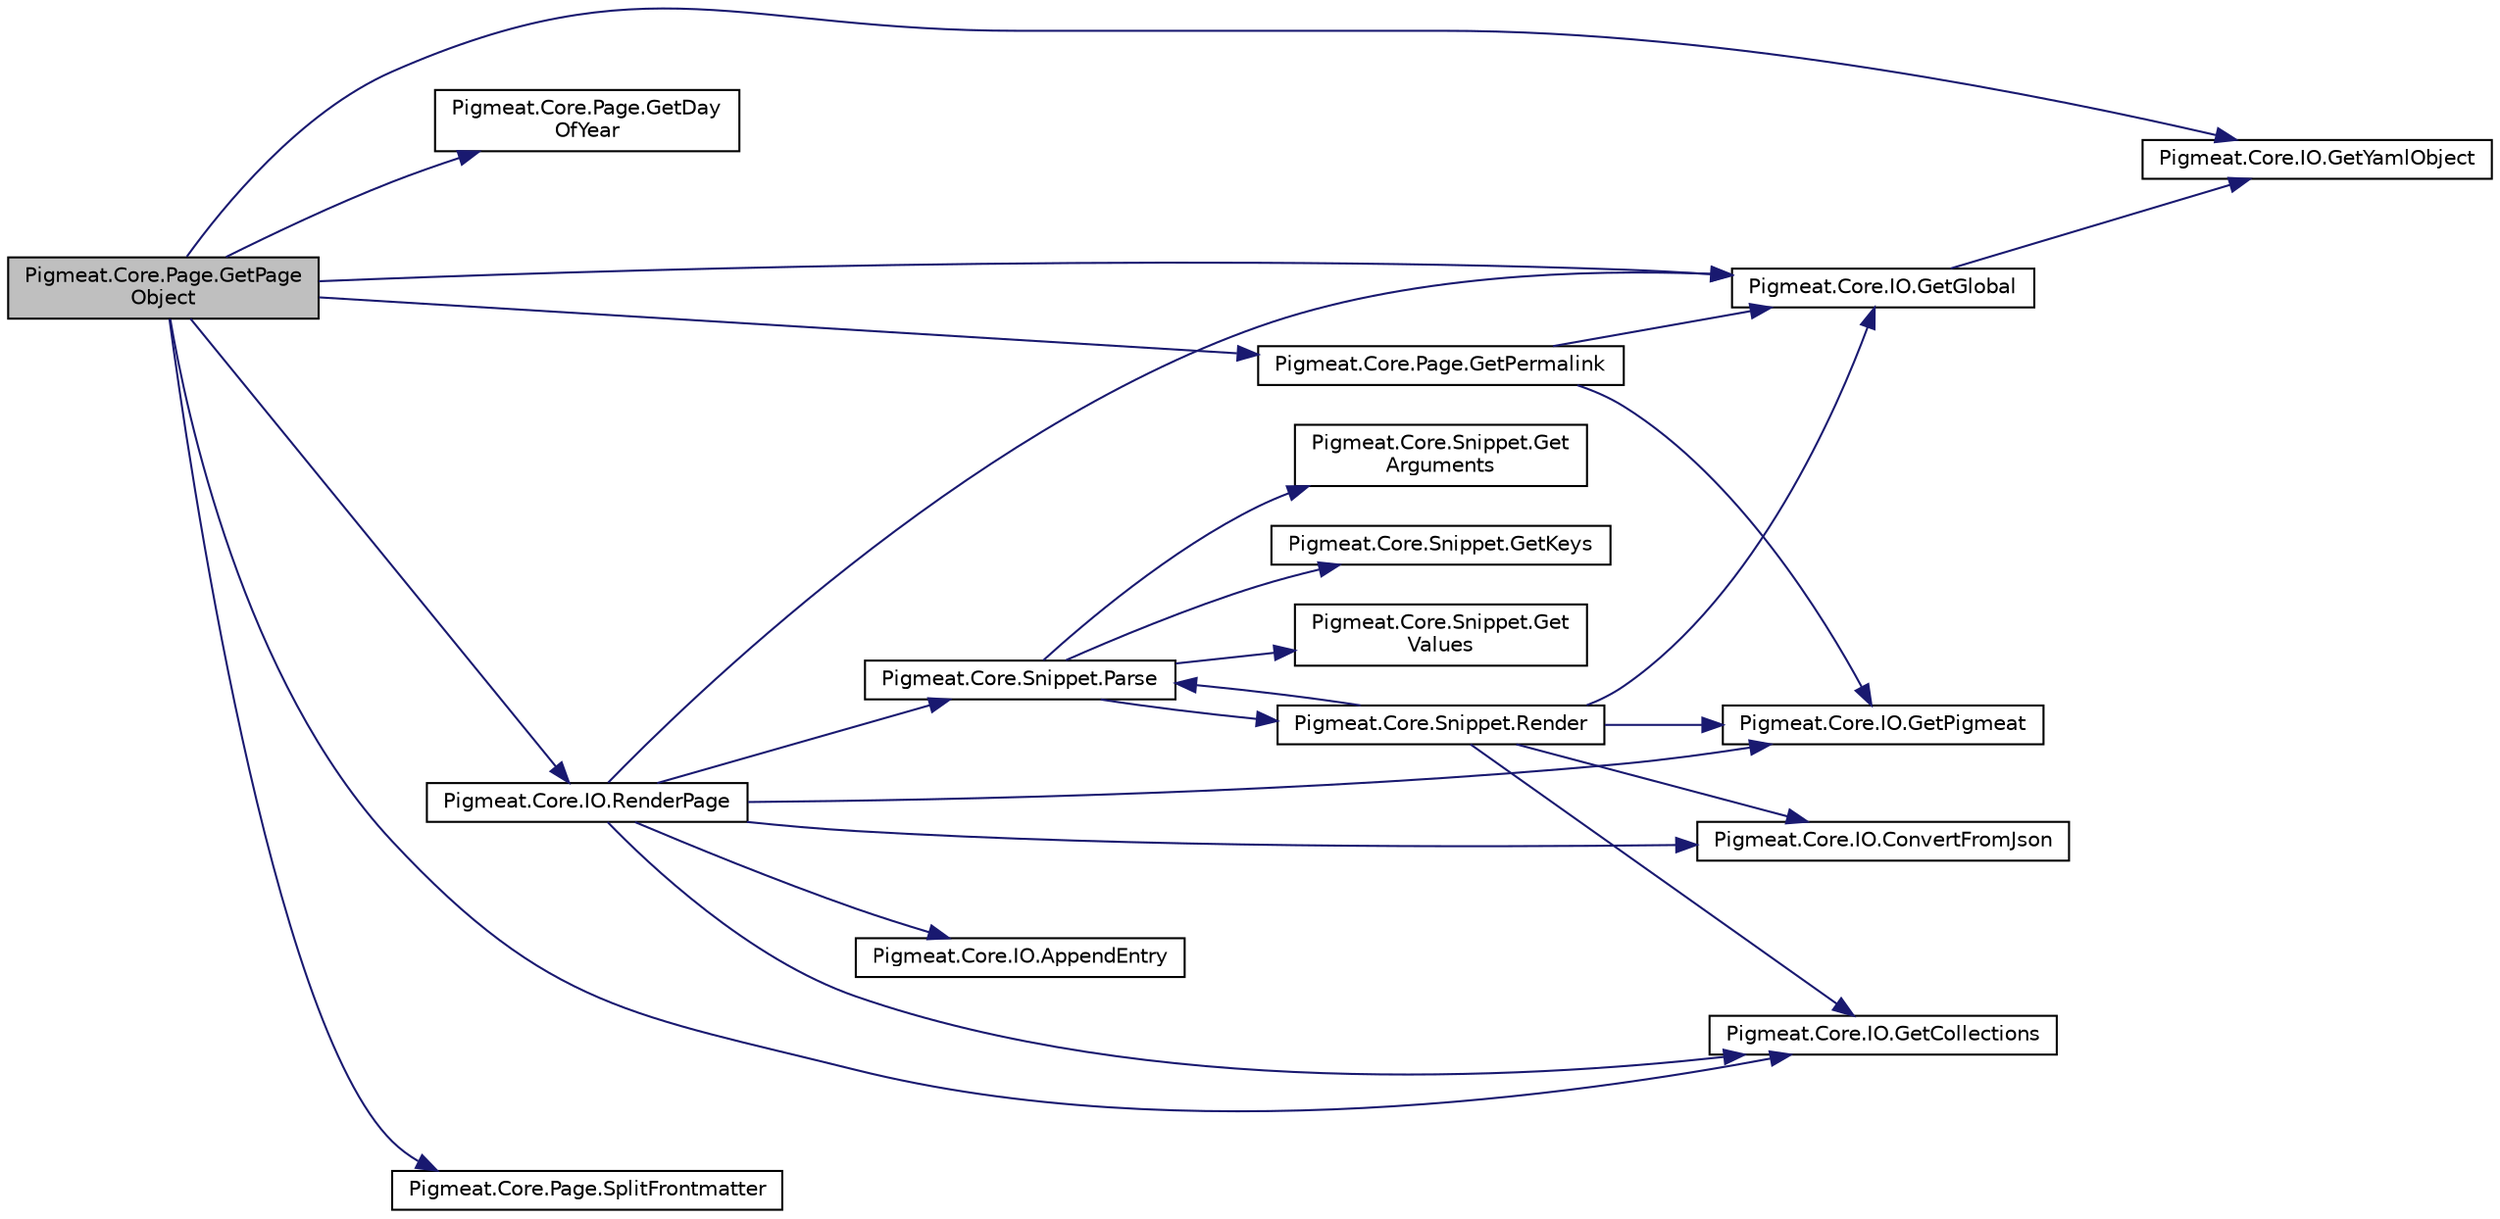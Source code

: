 digraph "Pigmeat.Core.Page.GetPageObject"
{
 // LATEX_PDF_SIZE
  edge [fontname="Helvetica",fontsize="10",labelfontname="Helvetica",labelfontsize="10"];
  node [fontname="Helvetica",fontsize="10",shape=record];
  rankdir="LR";
  Node1 [label="Pigmeat.Core.Page.GetPage\lObject",height=0.2,width=0.4,color="black", fillcolor="grey75", style="filled", fontcolor="black",tooltip="Parses a given page into a JObject"];
  Node1 -> Node2 [color="midnightblue",fontsize="10",style="solid",fontname="Helvetica"];
  Node2 [label="Pigmeat.Core.IO.GetCollections",height=0.2,width=0.4,color="black", fillcolor="white", style="filled",URL="$class_pigmeat_1_1_core_1_1_i_o.html#a95f27be3fb9f5fd7e668f903c4e1cfb4",tooltip="Create a JObject to merge with the Global context containing each collection's collection...."];
  Node1 -> Node3 [color="midnightblue",fontsize="10",style="solid",fontname="Helvetica"];
  Node3 [label="Pigmeat.Core.Page.GetDay\lOfYear",height=0.2,width=0.4,color="black", fillcolor="white", style="filled",URL="$class_pigmeat_1_1_core_1_1_page.html#af8f17dadbdb6b16f1bb3dba08e2e8f68",tooltip=" "];
  Node1 -> Node4 [color="midnightblue",fontsize="10",style="solid",fontname="Helvetica"];
  Node4 [label="Pigmeat.Core.IO.GetGlobal",height=0.2,width=0.4,color="black", fillcolor="white", style="filled",URL="$class_pigmeat_1_1_core_1_1_i_o.html#a8f84ec34a489ed4c83089b16308ddc7f",tooltip="Get file representing project's Global context"];
  Node4 -> Node5 [color="midnightblue",fontsize="10",style="solid",fontname="Helvetica"];
  Node5 [label="Pigmeat.Core.IO.GetYamlObject",height=0.2,width=0.4,color="black", fillcolor="white", style="filled",URL="$class_pigmeat_1_1_core_1_1_i_o.html#a65785eb7263115da1c592b06597727f5",tooltip="Convert YAML data into JObject"];
  Node1 -> Node6 [color="midnightblue",fontsize="10",style="solid",fontname="Helvetica"];
  Node6 [label="Pigmeat.Core.Page.GetPermalink",height=0.2,width=0.4,color="black", fillcolor="white", style="filled",URL="$class_pigmeat_1_1_core_1_1_page.html#a22b69a07b899c8d9825fb388357ce3b7",tooltip="Parses the permalink using given metadata to generate an output path"];
  Node6 -> Node4 [color="midnightblue",fontsize="10",style="solid",fontname="Helvetica"];
  Node6 -> Node7 [color="midnightblue",fontsize="10",style="solid",fontname="Helvetica"];
  Node7 [label="Pigmeat.Core.IO.GetPigmeat",height=0.2,width=0.4,color="black", fillcolor="white", style="filled",URL="$class_pigmeat_1_1_core_1_1_i_o.html#ab52a010415630b7063180fd58759eab3",tooltip="Get JObject representing project's Pigmeat context"];
  Node1 -> Node5 [color="midnightblue",fontsize="10",style="solid",fontname="Helvetica"];
  Node1 -> Node8 [color="midnightblue",fontsize="10",style="solid",fontname="Helvetica"];
  Node8 [label="Pigmeat.Core.IO.RenderPage",height=0.2,width=0.4,color="black", fillcolor="white", style="filled",URL="$class_pigmeat_1_1_core_1_1_i_o.html#a60f49d31957620c308423cad19dbf5f6",tooltip="Take layout, place Markdig-parsed content in layout, evaluate includes, render with Scriban"];
  Node8 -> Node9 [color="midnightblue",fontsize="10",style="solid",fontname="Helvetica"];
  Node9 [label="Pigmeat.Core.IO.AppendEntry",height=0.2,width=0.4,color="black", fillcolor="white", style="filled",URL="$class_pigmeat_1_1_core_1_1_i_o.html#a513be40f796bdadd8f6eb31f2446716a",tooltip="Adds JObject representations of pages in a collection to the collection's entries field in its collec..."];
  Node8 -> Node10 [color="midnightblue",fontsize="10",style="solid",fontname="Helvetica"];
  Node10 [label="Pigmeat.Core.IO.ConvertFromJson",height=0.2,width=0.4,color="black", fillcolor="white", style="filled",URL="$class_pigmeat_1_1_core_1_1_i_o.html#a821d02a0d3f636011b2dc0f8e8703e18",tooltip="Convert JObject to Scriban objects"];
  Node8 -> Node2 [color="midnightblue",fontsize="10",style="solid",fontname="Helvetica"];
  Node8 -> Node4 [color="midnightblue",fontsize="10",style="solid",fontname="Helvetica"];
  Node8 -> Node7 [color="midnightblue",fontsize="10",style="solid",fontname="Helvetica"];
  Node8 -> Node11 [color="midnightblue",fontsize="10",style="solid",fontname="Helvetica"];
  Node11 [label="Pigmeat.Core.Snippet.Parse",height=0.2,width=0.4,color="black", fillcolor="white", style="filled",URL="$class_pigmeat_1_1_core_1_1_snippet.html#a54ea5e1d3a8cd6308a1b1c9f01457146",tooltip="Parses through each {! snippet !} call in a page and evaluates them"];
  Node11 -> Node12 [color="midnightblue",fontsize="10",style="solid",fontname="Helvetica"];
  Node12 [label="Pigmeat.Core.Snippet.Get\lArguments",height=0.2,width=0.4,color="black", fillcolor="white", style="filled",URL="$class_pigmeat_1_1_core_1_1_snippet.html#a359cb5b64ee741ebf8cde64db13afec4",tooltip="Gets the arguments given in the Snippet call, to be parsed through later"];
  Node11 -> Node13 [color="midnightblue",fontsize="10",style="solid",fontname="Helvetica"];
  Node13 [label="Pigmeat.Core.Snippet.GetKeys",height=0.2,width=0.4,color="black", fillcolor="white", style="filled",URL="$class_pigmeat_1_1_core_1_1_snippet.html#a587d72ee7d694c9a05b9af340e172d3c",tooltip="Gets the keys (names of variables) given when the Snippet was called"];
  Node11 -> Node14 [color="midnightblue",fontsize="10",style="solid",fontname="Helvetica"];
  Node14 [label="Pigmeat.Core.Snippet.Get\lValues",height=0.2,width=0.4,color="black", fillcolor="white", style="filled",URL="$class_pigmeat_1_1_core_1_1_snippet.html#abdee9a9d3a2ed0497158bcfb5461c60a",tooltip="Gets values of given arguments/variables when the Snippet was called"];
  Node11 -> Node15 [color="midnightblue",fontsize="10",style="solid",fontname="Helvetica"];
  Node15 [label="Pigmeat.Core.Snippet.Render",height=0.2,width=0.4,color="black", fillcolor="white", style="filled",URL="$class_pigmeat_1_1_core_1_1_snippet.html#ac3dd182d3699b9997372e1baa768de2b",tooltip="Renders Snippets"];
  Node15 -> Node10 [color="midnightblue",fontsize="10",style="solid",fontname="Helvetica"];
  Node15 -> Node2 [color="midnightblue",fontsize="10",style="solid",fontname="Helvetica"];
  Node15 -> Node4 [color="midnightblue",fontsize="10",style="solid",fontname="Helvetica"];
  Node15 -> Node7 [color="midnightblue",fontsize="10",style="solid",fontname="Helvetica"];
  Node15 -> Node11 [color="midnightblue",fontsize="10",style="solid",fontname="Helvetica"];
  Node1 -> Node16 [color="midnightblue",fontsize="10",style="solid",fontname="Helvetica"];
  Node16 [label="Pigmeat.Core.Page.SplitFrontmatter",height=0.2,width=0.4,color="black", fillcolor="white", style="filled",URL="$class_pigmeat_1_1_core_1_1_page.html#a207a9e1808ba2992377c1dfadf6ef84a",tooltip="Gets the YAML of the frontmatter for a given page"];
}
